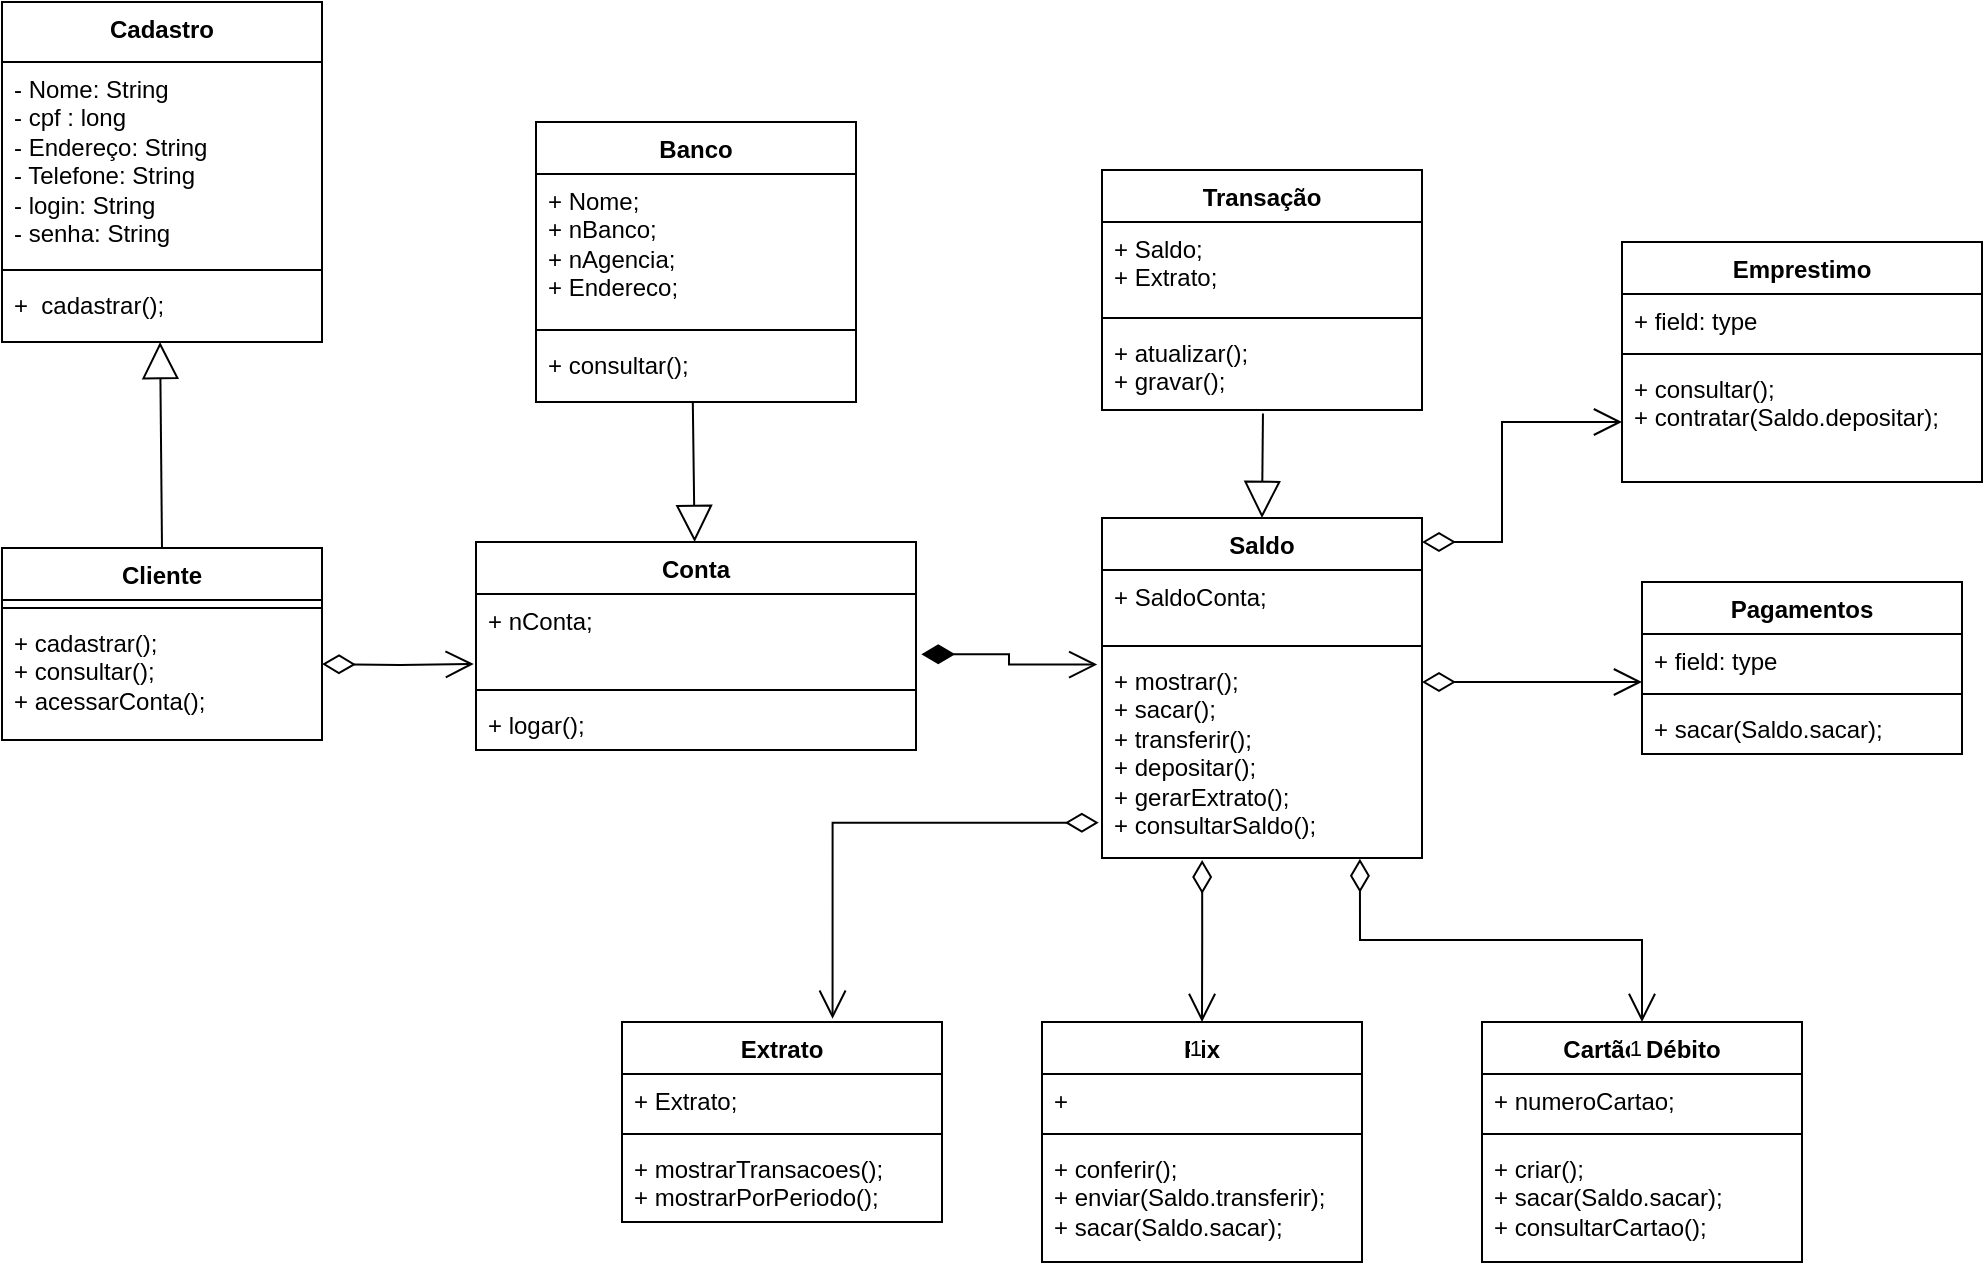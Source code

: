 <mxfile version="21.1.5" type="github">
  <diagram name="Página-1" id="4-gzDsOgcf79sOpH9Bft">
    <mxGraphModel dx="1199" dy="637" grid="1" gridSize="10" guides="1" tooltips="1" connect="1" arrows="1" fold="1" page="1" pageScale="1" pageWidth="1169" pageHeight="827" math="0" shadow="0">
      <root>
        <mxCell id="0" />
        <mxCell id="1" parent="0" />
        <mxCell id="FMgXJBMxYUzyo6VC3O0s-1" value="Cadastro" style="swimlane;fontStyle=1;align=center;verticalAlign=top;childLayout=stackLayout;horizontal=1;startSize=30;horizontalStack=0;resizeParent=1;resizeParentMax=0;resizeLast=0;collapsible=1;marginBottom=0;whiteSpace=wrap;html=1;" parent="1" vertex="1">
          <mxGeometry x="50" y="40" width="160" height="170" as="geometry" />
        </mxCell>
        <mxCell id="FMgXJBMxYUzyo6VC3O0s-2" value="- Nome: String&lt;br&gt;- cpf : long&lt;br&gt;- Endereço: String&lt;br&gt;- Telefone: String&lt;br&gt;- login: String&lt;br&gt;- senha: String" style="text;strokeColor=none;fillColor=none;align=left;verticalAlign=top;spacingLeft=4;spacingRight=4;overflow=hidden;rotatable=0;points=[[0,0.5],[1,0.5]];portConstraint=eastwest;whiteSpace=wrap;html=1;" parent="FMgXJBMxYUzyo6VC3O0s-1" vertex="1">
          <mxGeometry y="30" width="160" height="100" as="geometry" />
        </mxCell>
        <mxCell id="FMgXJBMxYUzyo6VC3O0s-3" value="" style="line;strokeWidth=1;fillColor=none;align=left;verticalAlign=middle;spacingTop=-1;spacingLeft=3;spacingRight=3;rotatable=0;labelPosition=right;points=[];portConstraint=eastwest;strokeColor=inherit;" parent="FMgXJBMxYUzyo6VC3O0s-1" vertex="1">
          <mxGeometry y="130" width="160" height="8" as="geometry" />
        </mxCell>
        <mxCell id="FMgXJBMxYUzyo6VC3O0s-4" value="+&amp;nbsp; cadastrar();" style="text;strokeColor=none;fillColor=none;align=left;verticalAlign=top;spacingLeft=4;spacingRight=4;overflow=hidden;rotatable=0;points=[[0,0.5],[1,0.5]];portConstraint=eastwest;whiteSpace=wrap;html=1;" parent="FMgXJBMxYUzyo6VC3O0s-1" vertex="1">
          <mxGeometry y="138" width="160" height="32" as="geometry" />
        </mxCell>
        <mxCell id="FMgXJBMxYUzyo6VC3O0s-9" value="Cliente" style="swimlane;fontStyle=1;align=center;verticalAlign=top;childLayout=stackLayout;horizontal=1;startSize=26;horizontalStack=0;resizeParent=1;resizeParentMax=0;resizeLast=0;collapsible=1;marginBottom=0;whiteSpace=wrap;html=1;" parent="1" vertex="1">
          <mxGeometry x="50" y="313" width="160" height="96" as="geometry" />
        </mxCell>
        <mxCell id="FMgXJBMxYUzyo6VC3O0s-11" value="" style="line;strokeWidth=1;fillColor=none;align=left;verticalAlign=middle;spacingTop=-1;spacingLeft=3;spacingRight=3;rotatable=0;labelPosition=right;points=[];portConstraint=eastwest;strokeColor=inherit;" parent="FMgXJBMxYUzyo6VC3O0s-9" vertex="1">
          <mxGeometry y="26" width="160" height="8" as="geometry" />
        </mxCell>
        <mxCell id="FMgXJBMxYUzyo6VC3O0s-12" value="+ cadastrar();&lt;br&gt;+ consultar();&lt;br&gt;+ acessarConta();" style="text;strokeColor=none;fillColor=none;align=left;verticalAlign=top;spacingLeft=4;spacingRight=4;overflow=hidden;rotatable=0;points=[[0,0.5],[1,0.5]];portConstraint=eastwest;whiteSpace=wrap;html=1;" parent="FMgXJBMxYUzyo6VC3O0s-9" vertex="1">
          <mxGeometry y="34" width="160" height="62" as="geometry" />
        </mxCell>
        <mxCell id="FMgXJBMxYUzyo6VC3O0s-13" value="Banco" style="swimlane;fontStyle=1;align=center;verticalAlign=top;childLayout=stackLayout;horizontal=1;startSize=26;horizontalStack=0;resizeParent=1;resizeParentMax=0;resizeLast=0;collapsible=1;marginBottom=0;whiteSpace=wrap;html=1;" parent="1" vertex="1">
          <mxGeometry x="317" y="100" width="160" height="140" as="geometry" />
        </mxCell>
        <mxCell id="FMgXJBMxYUzyo6VC3O0s-14" value="+ Nome;&lt;br&gt;+ nBanco;&lt;br&gt;+ nAgencia;&lt;br&gt;+ Endereco;" style="text;strokeColor=none;fillColor=none;align=left;verticalAlign=top;spacingLeft=4;spacingRight=4;overflow=hidden;rotatable=0;points=[[0,0.5],[1,0.5]];portConstraint=eastwest;whiteSpace=wrap;html=1;" parent="FMgXJBMxYUzyo6VC3O0s-13" vertex="1">
          <mxGeometry y="26" width="160" height="74" as="geometry" />
        </mxCell>
        <mxCell id="FMgXJBMxYUzyo6VC3O0s-15" value="" style="line;strokeWidth=1;fillColor=none;align=left;verticalAlign=middle;spacingTop=-1;spacingLeft=3;spacingRight=3;rotatable=0;labelPosition=right;points=[];portConstraint=eastwest;strokeColor=inherit;" parent="FMgXJBMxYUzyo6VC3O0s-13" vertex="1">
          <mxGeometry y="100" width="160" height="8" as="geometry" />
        </mxCell>
        <mxCell id="FMgXJBMxYUzyo6VC3O0s-16" value="+ consultar();" style="text;strokeColor=none;fillColor=none;align=left;verticalAlign=top;spacingLeft=4;spacingRight=4;overflow=hidden;rotatable=0;points=[[0,0.5],[1,0.5]];portConstraint=eastwest;whiteSpace=wrap;html=1;" parent="FMgXJBMxYUzyo6VC3O0s-13" vertex="1">
          <mxGeometry y="108" width="160" height="32" as="geometry" />
        </mxCell>
        <mxCell id="FMgXJBMxYUzyo6VC3O0s-17" value="Conta" style="swimlane;fontStyle=1;align=center;verticalAlign=top;childLayout=stackLayout;horizontal=1;startSize=26;horizontalStack=0;resizeParent=1;resizeParentMax=0;resizeLast=0;collapsible=1;marginBottom=0;whiteSpace=wrap;html=1;" parent="1" vertex="1">
          <mxGeometry x="287" y="310" width="220" height="104" as="geometry" />
        </mxCell>
        <mxCell id="FMgXJBMxYUzyo6VC3O0s-18" value="+ nConta;" style="text;strokeColor=none;fillColor=none;align=left;verticalAlign=top;spacingLeft=4;spacingRight=4;overflow=hidden;rotatable=0;points=[[0,0.5],[1,0.5]];portConstraint=eastwest;whiteSpace=wrap;html=1;" parent="FMgXJBMxYUzyo6VC3O0s-17" vertex="1">
          <mxGeometry y="26" width="220" height="44" as="geometry" />
        </mxCell>
        <mxCell id="FMgXJBMxYUzyo6VC3O0s-19" value="" style="line;strokeWidth=1;fillColor=none;align=left;verticalAlign=middle;spacingTop=-1;spacingLeft=3;spacingRight=3;rotatable=0;labelPosition=right;points=[];portConstraint=eastwest;strokeColor=inherit;" parent="FMgXJBMxYUzyo6VC3O0s-17" vertex="1">
          <mxGeometry y="70" width="220" height="8" as="geometry" />
        </mxCell>
        <mxCell id="FMgXJBMxYUzyo6VC3O0s-20" value="+ logar();" style="text;strokeColor=none;fillColor=none;align=left;verticalAlign=top;spacingLeft=4;spacingRight=4;overflow=hidden;rotatable=0;points=[[0,0.5],[1,0.5]];portConstraint=eastwest;whiteSpace=wrap;html=1;" parent="FMgXJBMxYUzyo6VC3O0s-17" vertex="1">
          <mxGeometry y="78" width="220" height="26" as="geometry" />
        </mxCell>
        <mxCell id="FMgXJBMxYUzyo6VC3O0s-21" value="Transação" style="swimlane;fontStyle=1;align=center;verticalAlign=top;childLayout=stackLayout;horizontal=1;startSize=26;horizontalStack=0;resizeParent=1;resizeParentMax=0;resizeLast=0;collapsible=1;marginBottom=0;whiteSpace=wrap;html=1;" parent="1" vertex="1">
          <mxGeometry x="600" y="124" width="160" height="120" as="geometry" />
        </mxCell>
        <mxCell id="FMgXJBMxYUzyo6VC3O0s-22" value="+ Saldo;&lt;br&gt;+ Extrato;" style="text;strokeColor=none;fillColor=none;align=left;verticalAlign=top;spacingLeft=4;spacingRight=4;overflow=hidden;rotatable=0;points=[[0,0.5],[1,0.5]];portConstraint=eastwest;whiteSpace=wrap;html=1;" parent="FMgXJBMxYUzyo6VC3O0s-21" vertex="1">
          <mxGeometry y="26" width="160" height="44" as="geometry" />
        </mxCell>
        <mxCell id="FMgXJBMxYUzyo6VC3O0s-23" value="" style="line;strokeWidth=1;fillColor=none;align=left;verticalAlign=middle;spacingTop=-1;spacingLeft=3;spacingRight=3;rotatable=0;labelPosition=right;points=[];portConstraint=eastwest;strokeColor=inherit;" parent="FMgXJBMxYUzyo6VC3O0s-21" vertex="1">
          <mxGeometry y="70" width="160" height="8" as="geometry" />
        </mxCell>
        <mxCell id="FMgXJBMxYUzyo6VC3O0s-24" value="+ atualizar();&lt;br&gt;+ gravar();" style="text;strokeColor=none;fillColor=none;align=left;verticalAlign=top;spacingLeft=4;spacingRight=4;overflow=hidden;rotatable=0;points=[[0,0.5],[1,0.5]];portConstraint=eastwest;whiteSpace=wrap;html=1;" parent="FMgXJBMxYUzyo6VC3O0s-21" vertex="1">
          <mxGeometry y="78" width="160" height="42" as="geometry" />
        </mxCell>
        <mxCell id="FMgXJBMxYUzyo6VC3O0s-25" value="Saldo" style="swimlane;fontStyle=1;align=center;verticalAlign=top;childLayout=stackLayout;horizontal=1;startSize=26;horizontalStack=0;resizeParent=1;resizeParentMax=0;resizeLast=0;collapsible=1;marginBottom=0;whiteSpace=wrap;html=1;" parent="1" vertex="1">
          <mxGeometry x="600" y="298" width="160" height="170" as="geometry" />
        </mxCell>
        <mxCell id="FMgXJBMxYUzyo6VC3O0s-26" value="+ SaldoConta;" style="text;strokeColor=none;fillColor=none;align=left;verticalAlign=top;spacingLeft=4;spacingRight=4;overflow=hidden;rotatable=0;points=[[0,0.5],[1,0.5]];portConstraint=eastwest;whiteSpace=wrap;html=1;" parent="FMgXJBMxYUzyo6VC3O0s-25" vertex="1">
          <mxGeometry y="26" width="160" height="34" as="geometry" />
        </mxCell>
        <mxCell id="FMgXJBMxYUzyo6VC3O0s-27" value="" style="line;strokeWidth=1;fillColor=none;align=left;verticalAlign=middle;spacingTop=-1;spacingLeft=3;spacingRight=3;rotatable=0;labelPosition=right;points=[];portConstraint=eastwest;strokeColor=inherit;" parent="FMgXJBMxYUzyo6VC3O0s-25" vertex="1">
          <mxGeometry y="60" width="160" height="8" as="geometry" />
        </mxCell>
        <mxCell id="FMgXJBMxYUzyo6VC3O0s-28" value="+ mostrar();&lt;br&gt;+ sacar();&lt;br&gt;+ transferir();&lt;br&gt;+ depositar();&lt;br&gt;+ gerarExtrato();&lt;br&gt;+ consultarSaldo();" style="text;strokeColor=none;fillColor=none;align=left;verticalAlign=top;spacingLeft=4;spacingRight=4;overflow=hidden;rotatable=0;points=[[0,0.5],[1,0.5]];portConstraint=eastwest;whiteSpace=wrap;html=1;" parent="FMgXJBMxYUzyo6VC3O0s-25" vertex="1">
          <mxGeometry y="68" width="160" height="102" as="geometry" />
        </mxCell>
        <mxCell id="FMgXJBMxYUzyo6VC3O0s-30" value="Extrato" style="swimlane;fontStyle=1;align=center;verticalAlign=top;childLayout=stackLayout;horizontal=1;startSize=26;horizontalStack=0;resizeParent=1;resizeParentMax=0;resizeLast=0;collapsible=1;marginBottom=0;whiteSpace=wrap;html=1;" parent="1" vertex="1">
          <mxGeometry x="360" y="550" width="160" height="100" as="geometry" />
        </mxCell>
        <mxCell id="FMgXJBMxYUzyo6VC3O0s-31" value="+ Extrato;" style="text;strokeColor=none;fillColor=none;align=left;verticalAlign=top;spacingLeft=4;spacingRight=4;overflow=hidden;rotatable=0;points=[[0,0.5],[1,0.5]];portConstraint=eastwest;whiteSpace=wrap;html=1;" parent="FMgXJBMxYUzyo6VC3O0s-30" vertex="1">
          <mxGeometry y="26" width="160" height="26" as="geometry" />
        </mxCell>
        <mxCell id="FMgXJBMxYUzyo6VC3O0s-32" value="" style="line;strokeWidth=1;fillColor=none;align=left;verticalAlign=middle;spacingTop=-1;spacingLeft=3;spacingRight=3;rotatable=0;labelPosition=right;points=[];portConstraint=eastwest;strokeColor=inherit;" parent="FMgXJBMxYUzyo6VC3O0s-30" vertex="1">
          <mxGeometry y="52" width="160" height="8" as="geometry" />
        </mxCell>
        <mxCell id="FMgXJBMxYUzyo6VC3O0s-33" value="+ mostrarTransacoes();&lt;br&gt;+ mostrarPorPeriodo();" style="text;strokeColor=none;fillColor=none;align=left;verticalAlign=top;spacingLeft=4;spacingRight=4;overflow=hidden;rotatable=0;points=[[0,0.5],[1,0.5]];portConstraint=eastwest;whiteSpace=wrap;html=1;" parent="FMgXJBMxYUzyo6VC3O0s-30" vertex="1">
          <mxGeometry y="60" width="160" height="40" as="geometry" />
        </mxCell>
        <mxCell id="FMgXJBMxYUzyo6VC3O0s-34" value="Pix" style="swimlane;fontStyle=1;align=center;verticalAlign=top;childLayout=stackLayout;horizontal=1;startSize=26;horizontalStack=0;resizeParent=1;resizeParentMax=0;resizeLast=0;collapsible=1;marginBottom=0;whiteSpace=wrap;html=1;" parent="1" vertex="1">
          <mxGeometry x="570" y="550" width="160" height="120" as="geometry" />
        </mxCell>
        <mxCell id="FMgXJBMxYUzyo6VC3O0s-35" value="+&amp;nbsp;" style="text;strokeColor=none;fillColor=none;align=left;verticalAlign=top;spacingLeft=4;spacingRight=4;overflow=hidden;rotatable=0;points=[[0,0.5],[1,0.5]];portConstraint=eastwest;whiteSpace=wrap;html=1;" parent="FMgXJBMxYUzyo6VC3O0s-34" vertex="1">
          <mxGeometry y="26" width="160" height="26" as="geometry" />
        </mxCell>
        <mxCell id="FMgXJBMxYUzyo6VC3O0s-36" value="" style="line;strokeWidth=1;fillColor=none;align=left;verticalAlign=middle;spacingTop=-1;spacingLeft=3;spacingRight=3;rotatable=0;labelPosition=right;points=[];portConstraint=eastwest;strokeColor=inherit;" parent="FMgXJBMxYUzyo6VC3O0s-34" vertex="1">
          <mxGeometry y="52" width="160" height="8" as="geometry" />
        </mxCell>
        <mxCell id="FMgXJBMxYUzyo6VC3O0s-37" value="+ conferir();&lt;br&gt;+ enviar(Saldo.transferir);&lt;br&gt;+ sacar(Saldo.sacar);" style="text;strokeColor=none;fillColor=none;align=left;verticalAlign=top;spacingLeft=4;spacingRight=4;overflow=hidden;rotatable=0;points=[[0,0.5],[1,0.5]];portConstraint=eastwest;whiteSpace=wrap;html=1;" parent="FMgXJBMxYUzyo6VC3O0s-34" vertex="1">
          <mxGeometry y="60" width="160" height="60" as="geometry" />
        </mxCell>
        <mxCell id="FMgXJBMxYUzyo6VC3O0s-42" value="Emprestimo" style="swimlane;fontStyle=1;align=center;verticalAlign=top;childLayout=stackLayout;horizontal=1;startSize=26;horizontalStack=0;resizeParent=1;resizeParentMax=0;resizeLast=0;collapsible=1;marginBottom=0;whiteSpace=wrap;html=1;" parent="1" vertex="1">
          <mxGeometry x="860" y="160" width="180" height="120" as="geometry" />
        </mxCell>
        <mxCell id="FMgXJBMxYUzyo6VC3O0s-43" value="+ field: type" style="text;strokeColor=none;fillColor=none;align=left;verticalAlign=top;spacingLeft=4;spacingRight=4;overflow=hidden;rotatable=0;points=[[0,0.5],[1,0.5]];portConstraint=eastwest;whiteSpace=wrap;html=1;" parent="FMgXJBMxYUzyo6VC3O0s-42" vertex="1">
          <mxGeometry y="26" width="180" height="26" as="geometry" />
        </mxCell>
        <mxCell id="FMgXJBMxYUzyo6VC3O0s-44" value="" style="line;strokeWidth=1;fillColor=none;align=left;verticalAlign=middle;spacingTop=-1;spacingLeft=3;spacingRight=3;rotatable=0;labelPosition=right;points=[];portConstraint=eastwest;strokeColor=inherit;" parent="FMgXJBMxYUzyo6VC3O0s-42" vertex="1">
          <mxGeometry y="52" width="180" height="8" as="geometry" />
        </mxCell>
        <mxCell id="FMgXJBMxYUzyo6VC3O0s-45" value="+ consultar();&lt;br&gt;+ contratar(Saldo.depositar);" style="text;strokeColor=none;fillColor=none;align=left;verticalAlign=top;spacingLeft=4;spacingRight=4;overflow=hidden;rotatable=0;points=[[0,0.5],[1,0.5]];portConstraint=eastwest;whiteSpace=wrap;html=1;" parent="FMgXJBMxYUzyo6VC3O0s-42" vertex="1">
          <mxGeometry y="60" width="180" height="60" as="geometry" />
        </mxCell>
        <mxCell id="FMgXJBMxYUzyo6VC3O0s-46" value="Cartão Débito" style="swimlane;fontStyle=1;align=center;verticalAlign=top;childLayout=stackLayout;horizontal=1;startSize=26;horizontalStack=0;resizeParent=1;resizeParentMax=0;resizeLast=0;collapsible=1;marginBottom=0;whiteSpace=wrap;html=1;" parent="1" vertex="1">
          <mxGeometry x="790" y="550" width="160" height="120" as="geometry" />
        </mxCell>
        <mxCell id="FMgXJBMxYUzyo6VC3O0s-47" value="+ numeroCartao;" style="text;strokeColor=none;fillColor=none;align=left;verticalAlign=top;spacingLeft=4;spacingRight=4;overflow=hidden;rotatable=0;points=[[0,0.5],[1,0.5]];portConstraint=eastwest;whiteSpace=wrap;html=1;" parent="FMgXJBMxYUzyo6VC3O0s-46" vertex="1">
          <mxGeometry y="26" width="160" height="26" as="geometry" />
        </mxCell>
        <mxCell id="FMgXJBMxYUzyo6VC3O0s-48" value="" style="line;strokeWidth=1;fillColor=none;align=left;verticalAlign=middle;spacingTop=-1;spacingLeft=3;spacingRight=3;rotatable=0;labelPosition=right;points=[];portConstraint=eastwest;strokeColor=inherit;" parent="FMgXJBMxYUzyo6VC3O0s-46" vertex="1">
          <mxGeometry y="52" width="160" height="8" as="geometry" />
        </mxCell>
        <mxCell id="FMgXJBMxYUzyo6VC3O0s-49" value="+ criar();&lt;br&gt;+ sacar(Saldo.sacar);&lt;br&gt;+ consultarCartao();" style="text;strokeColor=none;fillColor=none;align=left;verticalAlign=top;spacingLeft=4;spacingRight=4;overflow=hidden;rotatable=0;points=[[0,0.5],[1,0.5]];portConstraint=eastwest;whiteSpace=wrap;html=1;" parent="FMgXJBMxYUzyo6VC3O0s-46" vertex="1">
          <mxGeometry y="60" width="160" height="60" as="geometry" />
        </mxCell>
        <mxCell id="FMgXJBMxYUzyo6VC3O0s-50" value="Pagamentos" style="swimlane;fontStyle=1;align=center;verticalAlign=top;childLayout=stackLayout;horizontal=1;startSize=26;horizontalStack=0;resizeParent=1;resizeParentMax=0;resizeLast=0;collapsible=1;marginBottom=0;whiteSpace=wrap;html=1;" parent="1" vertex="1">
          <mxGeometry x="870" y="330" width="160" height="86" as="geometry" />
        </mxCell>
        <mxCell id="FMgXJBMxYUzyo6VC3O0s-51" value="+ field: type" style="text;strokeColor=none;fillColor=none;align=left;verticalAlign=top;spacingLeft=4;spacingRight=4;overflow=hidden;rotatable=0;points=[[0,0.5],[1,0.5]];portConstraint=eastwest;whiteSpace=wrap;html=1;" parent="FMgXJBMxYUzyo6VC3O0s-50" vertex="1">
          <mxGeometry y="26" width="160" height="26" as="geometry" />
        </mxCell>
        <mxCell id="FMgXJBMxYUzyo6VC3O0s-52" value="" style="line;strokeWidth=1;fillColor=none;align=left;verticalAlign=middle;spacingTop=-1;spacingLeft=3;spacingRight=3;rotatable=0;labelPosition=right;points=[];portConstraint=eastwest;strokeColor=inherit;" parent="FMgXJBMxYUzyo6VC3O0s-50" vertex="1">
          <mxGeometry y="52" width="160" height="8" as="geometry" />
        </mxCell>
        <mxCell id="FMgXJBMxYUzyo6VC3O0s-53" value="+ sacar(Saldo.sacar);" style="text;strokeColor=none;fillColor=none;align=left;verticalAlign=top;spacingLeft=4;spacingRight=4;overflow=hidden;rotatable=0;points=[[0,0.5],[1,0.5]];portConstraint=eastwest;whiteSpace=wrap;html=1;" parent="FMgXJBMxYUzyo6VC3O0s-50" vertex="1">
          <mxGeometry y="60" width="160" height="26" as="geometry" />
        </mxCell>
        <mxCell id="FMgXJBMxYUzyo6VC3O0s-58" value="" style="endArrow=block;endSize=16;endFill=0;html=1;rounded=0;exitX=0.49;exitY=0.99;exitDx=0;exitDy=0;exitPerimeter=0;" parent="1" source="FMgXJBMxYUzyo6VC3O0s-16" target="FMgXJBMxYUzyo6VC3O0s-17" edge="1">
          <mxGeometry width="160" relative="1" as="geometry">
            <mxPoint x="387" y="350" as="sourcePoint" />
            <mxPoint x="547" y="350" as="targetPoint" />
          </mxGeometry>
        </mxCell>
        <mxCell id="FMgXJBMxYUzyo6VC3O0s-59" value="" style="endArrow=open;html=1;endSize=12;startArrow=diamondThin;startSize=14;startFill=0;edgeStyle=orthogonalEdgeStyle;rounded=0;entryX=-0.005;entryY=0.795;entryDx=0;entryDy=0;entryPerimeter=0;" parent="1" target="FMgXJBMxYUzyo6VC3O0s-18" edge="1">
          <mxGeometry x="0.003" relative="1" as="geometry">
            <mxPoint x="210" y="371" as="sourcePoint" />
            <mxPoint x="370" y="371" as="targetPoint" />
            <mxPoint as="offset" />
          </mxGeometry>
        </mxCell>
        <mxCell id="FMgXJBMxYUzyo6VC3O0s-64" value="" style="endArrow=block;endSize=16;endFill=0;html=1;rounded=0;entryX=0.5;entryY=0;entryDx=0;entryDy=0;exitX=0.503;exitY=1.043;exitDx=0;exitDy=0;exitPerimeter=0;" parent="1" source="FMgXJBMxYUzyo6VC3O0s-24" target="FMgXJBMxYUzyo6VC3O0s-25" edge="1">
          <mxGeometry width="160" relative="1" as="geometry">
            <mxPoint x="680" y="254" as="sourcePoint" />
            <mxPoint x="680.5" y="272" as="targetPoint" />
          </mxGeometry>
        </mxCell>
        <mxCell id="FMgXJBMxYUzyo6VC3O0s-69" value="" style="endArrow=open;html=1;endSize=12;startArrow=diamondThin;startSize=14;startFill=0;edgeStyle=orthogonalEdgeStyle;rounded=0;exitX=-0.01;exitY=0.827;exitDx=0;exitDy=0;exitPerimeter=0;entryX=0.658;entryY=-0.016;entryDx=0;entryDy=0;entryPerimeter=0;" parent="1" source="FMgXJBMxYUzyo6VC3O0s-28" target="FMgXJBMxYUzyo6VC3O0s-30" edge="1">
          <mxGeometry relative="1" as="geometry">
            <mxPoint x="460" y="470" as="sourcePoint" />
            <mxPoint x="620" y="470" as="targetPoint" />
          </mxGeometry>
        </mxCell>
        <mxCell id="FMgXJBMxYUzyo6VC3O0s-72" value="" style="endArrow=open;html=1;endSize=12;startArrow=diamondThin;startSize=14;startFill=0;edgeStyle=orthogonalEdgeStyle;rounded=0;exitX=0.313;exitY=1.01;exitDx=0;exitDy=0;exitPerimeter=0;" parent="1" source="FMgXJBMxYUzyo6VC3O0s-28" target="FMgXJBMxYUzyo6VC3O0s-34" edge="1">
          <mxGeometry relative="1" as="geometry">
            <mxPoint x="600" y="510" as="sourcePoint" />
            <mxPoint x="760" y="510" as="targetPoint" />
          </mxGeometry>
        </mxCell>
        <mxCell id="FMgXJBMxYUzyo6VC3O0s-74" value="1" style="edgeLabel;resizable=0;html=1;align=right;verticalAlign=top;" parent="FMgXJBMxYUzyo6VC3O0s-72" connectable="0" vertex="1">
          <mxGeometry x="1" relative="1" as="geometry" />
        </mxCell>
        <mxCell id="FMgXJBMxYUzyo6VC3O0s-75" value="" style="endArrow=open;html=1;endSize=12;startArrow=diamondThin;startSize=14;startFill=0;edgeStyle=orthogonalEdgeStyle;rounded=0;exitX=0.806;exitY=1.004;exitDx=0;exitDy=0;exitPerimeter=0;entryX=0.5;entryY=0;entryDx=0;entryDy=0;" parent="1" source="FMgXJBMxYUzyo6VC3O0s-28" target="FMgXJBMxYUzyo6VC3O0s-46" edge="1">
          <mxGeometry x="0.003" y="2" relative="1" as="geometry">
            <mxPoint x="700" y="490" as="sourcePoint" />
            <mxPoint x="860" y="490" as="targetPoint" />
            <mxPoint as="offset" />
          </mxGeometry>
        </mxCell>
        <mxCell id="FMgXJBMxYUzyo6VC3O0s-77" value="1" style="edgeLabel;resizable=0;html=1;align=right;verticalAlign=top;" parent="FMgXJBMxYUzyo6VC3O0s-75" connectable="0" vertex="1">
          <mxGeometry x="1" relative="1" as="geometry" />
        </mxCell>
        <mxCell id="FMgXJBMxYUzyo6VC3O0s-78" value="" style="endArrow=open;html=1;endSize=12;startArrow=diamondThin;startSize=14;startFill=0;edgeStyle=orthogonalEdgeStyle;rounded=0;" parent="1" edge="1">
          <mxGeometry relative="1" as="geometry">
            <mxPoint x="760" y="380" as="sourcePoint" />
            <mxPoint x="870" y="380" as="targetPoint" />
            <Array as="points">
              <mxPoint x="830" y="380" />
              <mxPoint x="830" y="380" />
            </Array>
          </mxGeometry>
        </mxCell>
        <mxCell id="FMgXJBMxYUzyo6VC3O0s-81" value="" style="endArrow=open;html=1;endSize=12;startArrow=diamondThin;startSize=14;startFill=0;edgeStyle=orthogonalEdgeStyle;rounded=0;" parent="1" target="FMgXJBMxYUzyo6VC3O0s-45" edge="1">
          <mxGeometry relative="1" as="geometry">
            <mxPoint x="760" y="310" as="sourcePoint" />
            <mxPoint x="920" y="310" as="targetPoint" />
            <Array as="points">
              <mxPoint x="800" y="310" />
              <mxPoint x="800" y="250" />
            </Array>
          </mxGeometry>
        </mxCell>
        <mxCell id="FMgXJBMxYUzyo6VC3O0s-65" value="" style="endArrow=open;html=1;endSize=12;startArrow=diamondThin;startSize=14;startFill=1;edgeStyle=orthogonalEdgeStyle;align=left;verticalAlign=bottom;rounded=0;entryX=-0.015;entryY=0.052;entryDx=0;entryDy=0;entryPerimeter=0;exitX=1.012;exitY=0.685;exitDx=0;exitDy=0;exitPerimeter=0;" parent="1" source="FMgXJBMxYUzyo6VC3O0s-18" target="FMgXJBMxYUzyo6VC3O0s-28" edge="1">
          <mxGeometry x="-1" y="3" relative="1" as="geometry">
            <mxPoint x="510" y="394" as="sourcePoint" />
            <mxPoint x="665" y="394" as="targetPoint" />
          </mxGeometry>
        </mxCell>
        <mxCell id="FMgXJBMxYUzyo6VC3O0s-57" value="" style="endArrow=block;endSize=16;endFill=0;html=1;rounded=0;exitX=0.5;exitY=0;exitDx=0;exitDy=0;entryX=0.494;entryY=1;entryDx=0;entryDy=0;entryPerimeter=0;" parent="1" source="FMgXJBMxYUzyo6VC3O0s-9" target="FMgXJBMxYUzyo6VC3O0s-4" edge="1">
          <mxGeometry width="160" relative="1" as="geometry">
            <mxPoint x="470" y="290" as="sourcePoint" />
            <mxPoint x="630" y="290" as="targetPoint" />
          </mxGeometry>
        </mxCell>
      </root>
    </mxGraphModel>
  </diagram>
</mxfile>
